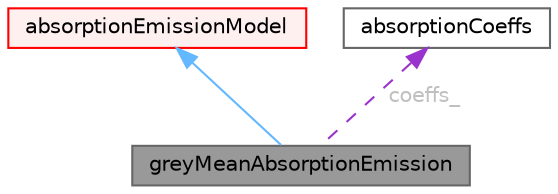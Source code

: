 digraph "greyMeanAbsorptionEmission"
{
 // LATEX_PDF_SIZE
  bgcolor="transparent";
  edge [fontname=Helvetica,fontsize=10,labelfontname=Helvetica,labelfontsize=10];
  node [fontname=Helvetica,fontsize=10,shape=box,height=0.2,width=0.4];
  Node1 [id="Node000001",label="greyMeanAbsorptionEmission",height=0.2,width=0.4,color="gray40", fillcolor="grey60", style="filled", fontcolor="black",tooltip="greyMeanAbsorptionEmission radiation absorption and emission coefficients for continuous phase"];
  Node2 -> Node1 [id="edge1_Node000001_Node000002",dir="back",color="steelblue1",style="solid",tooltip=" "];
  Node2 [id="Node000002",label="absorptionEmissionModel",height=0.2,width=0.4,color="red", fillcolor="#FFF0F0", style="filled",URL="$classFoam_1_1radiation_1_1absorptionEmissionModel.html",tooltip="Model to supply absorption and emission coefficients for radiation modelling."];
  Node55 -> Node1 [id="edge2_Node000001_Node000055",dir="back",color="darkorchid3",style="dashed",tooltip=" ",label=" coeffs_",fontcolor="grey" ];
  Node55 [id="Node000055",label="absorptionCoeffs",height=0.2,width=0.4,color="gray40", fillcolor="white", style="filled",URL="$classFoam_1_1radiation_1_1absorptionCoeffs.html",tooltip=" "];
}
